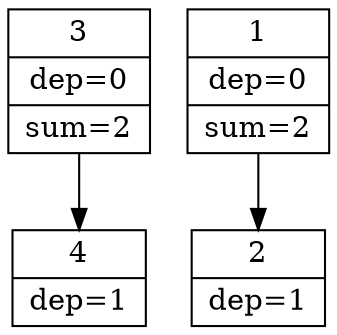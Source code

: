 digraph 1 {
    node[shape=record]
    c -> d;
    a -> b;
    a[label="{1|dep=0|sum=2}"]
    b[label="{2|dep=1}"]
    c[label="{3|dep=0|sum=2}"]
    d[label="{4|dep=1}"]
}
